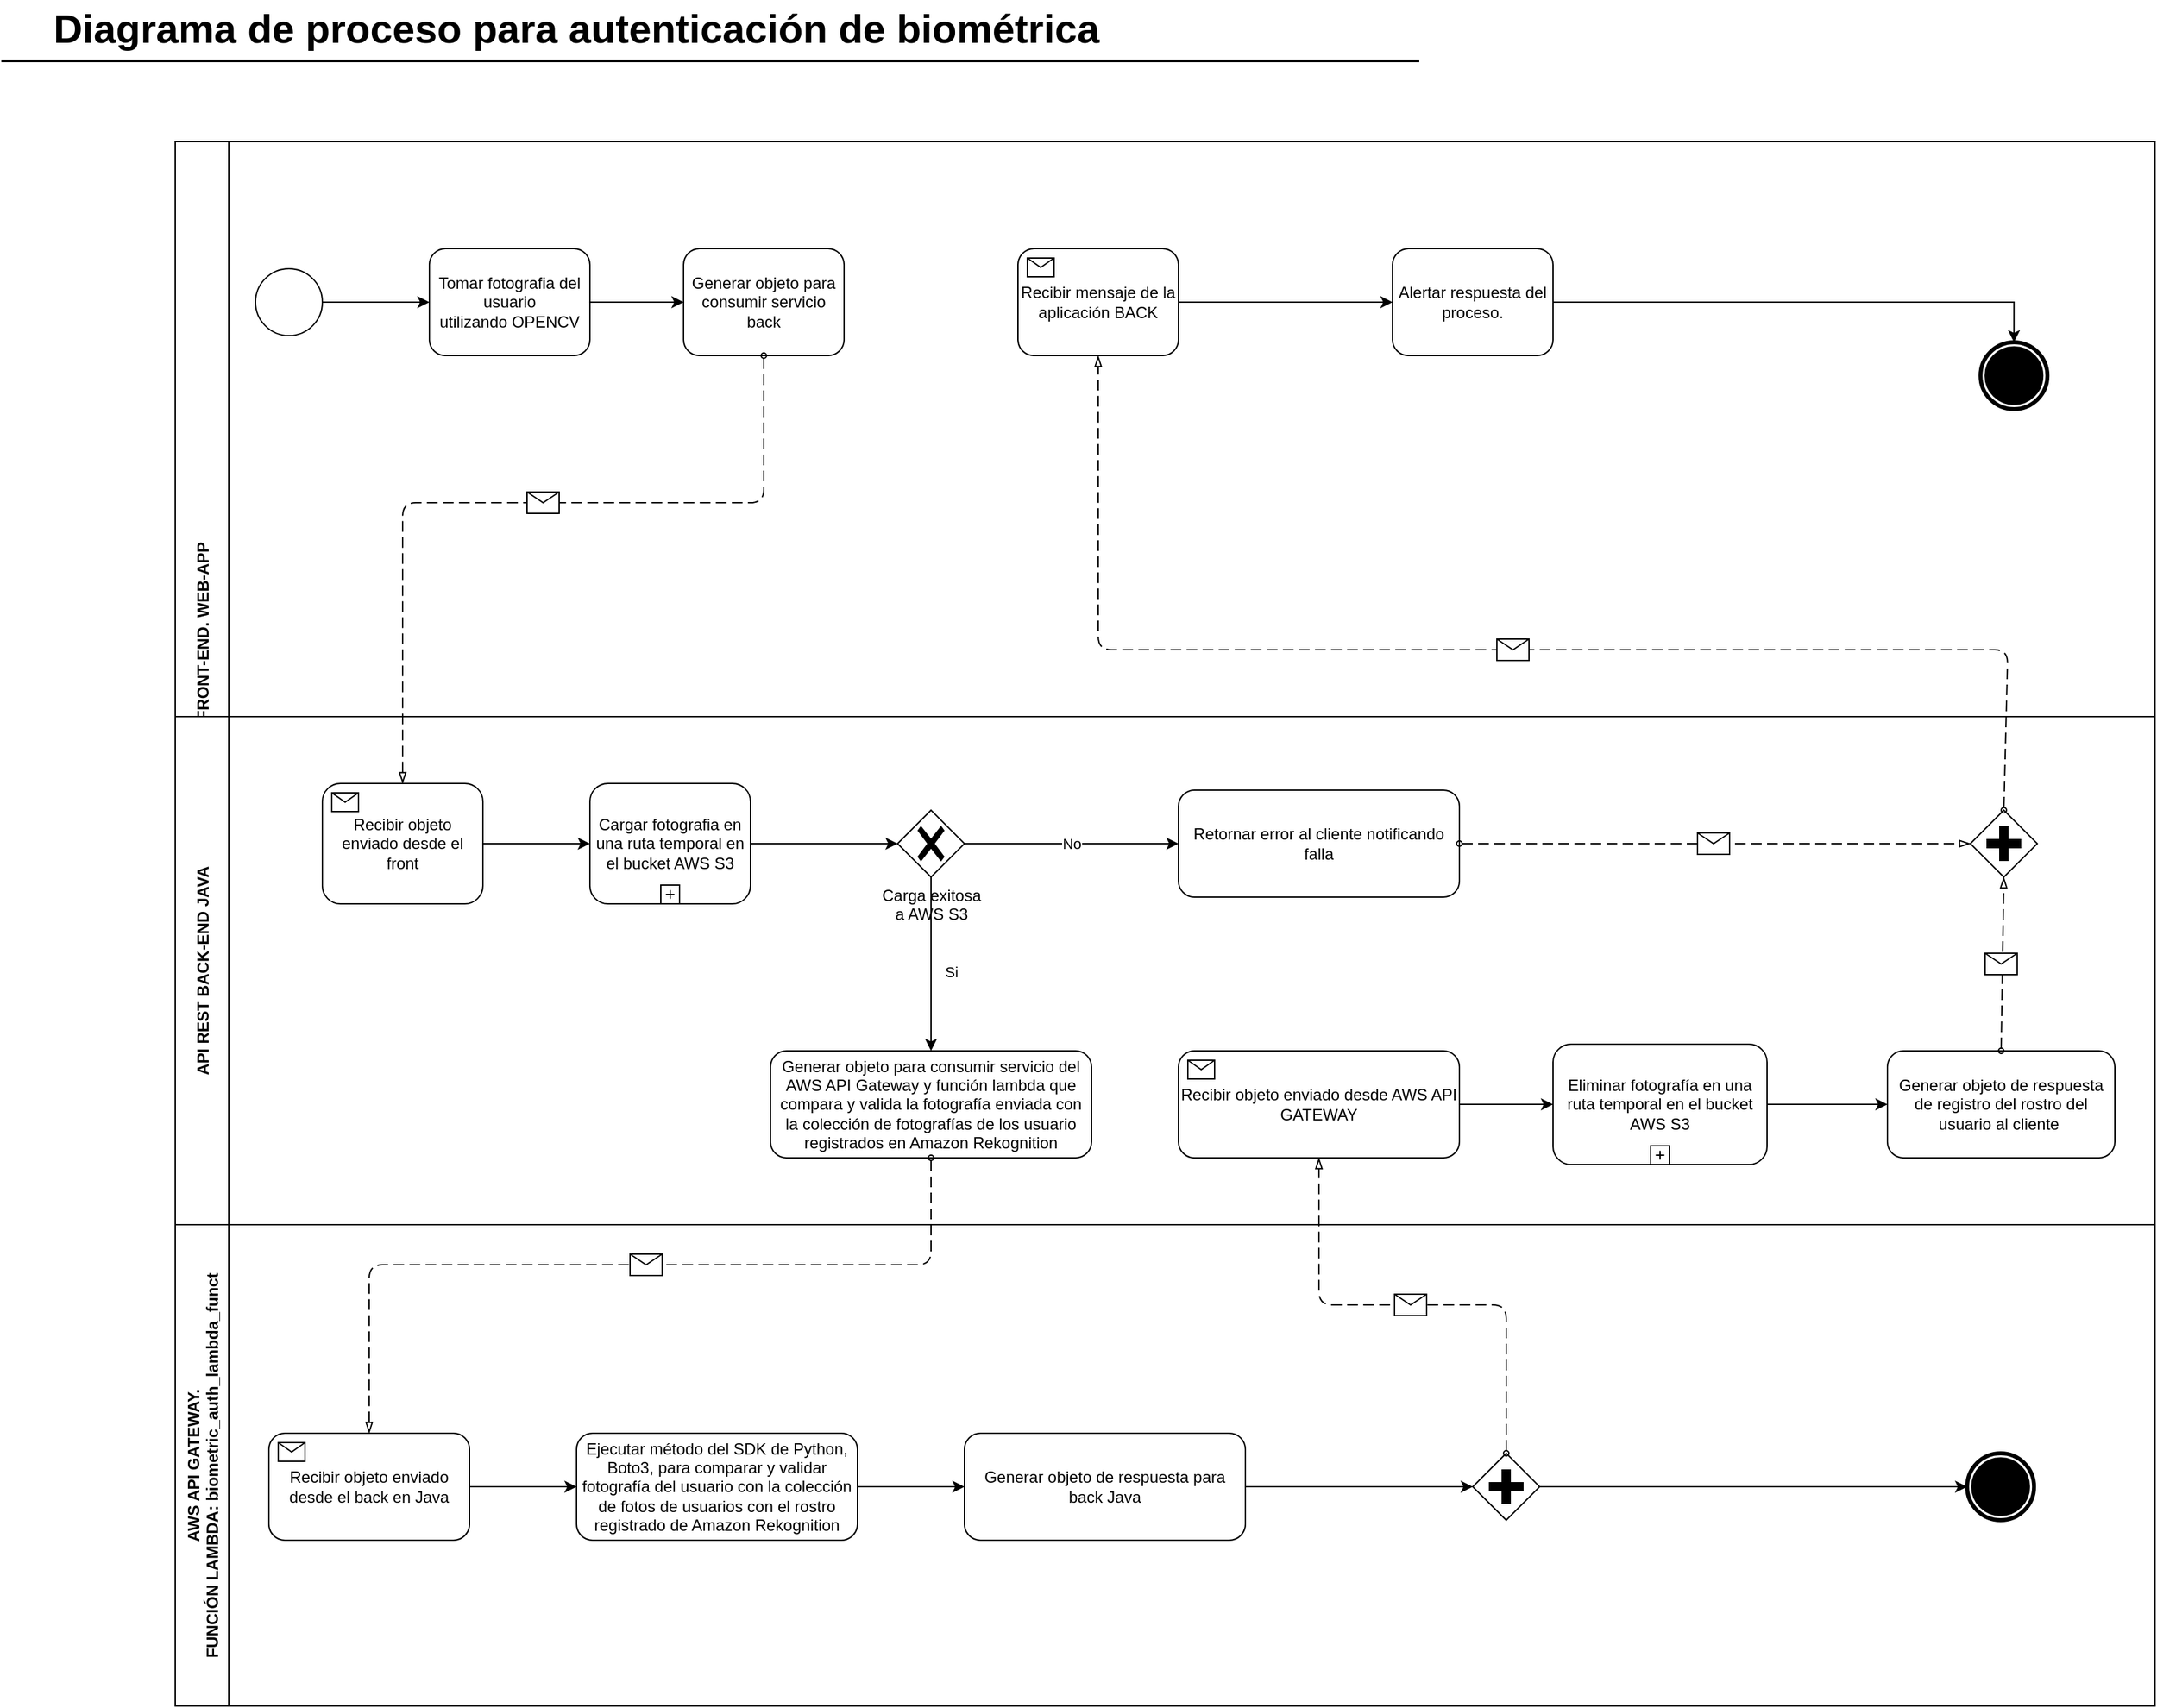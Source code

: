 <mxfile version="14.9.1" type="github">
  <diagram id="WSkJC6NNngoiEzodDmeb" name="Page-1">
    <mxGraphModel dx="1021" dy="529" grid="1" gridSize="10" guides="1" tooltips="1" connect="1" arrows="1" fold="1" page="1" pageScale="1" pageWidth="827" pageHeight="1169" math="0" shadow="0">
      <root>
        <mxCell id="0" />
        <mxCell id="1" parent="0" />
        <mxCell id="y3wNRUAzm8mTdQ6PBOl_-1" value="Recibir mensaje de la aplicación BACK" style="html=1;whiteSpace=wrap;rounded=1;" vertex="1" parent="1">
          <mxGeometry x="780" y="250" width="120" height="80" as="geometry" />
        </mxCell>
        <mxCell id="y3wNRUAzm8mTdQ6PBOl_-2" value="" style="html=1;shape=message;" vertex="1" parent="y3wNRUAzm8mTdQ6PBOl_-1">
          <mxGeometry width="20" height="14" relative="1" as="geometry">
            <mxPoint x="7" y="7" as="offset" />
          </mxGeometry>
        </mxCell>
        <mxCell id="y3wNRUAzm8mTdQ6PBOl_-3" style="edgeStyle=orthogonalEdgeStyle;rounded=0;html=1;jettySize=auto;orthogonalLoop=1;" edge="1" parent="1" source="y3wNRUAzm8mTdQ6PBOl_-34">
          <mxGeometry relative="1" as="geometry">
            <mxPoint x="530.0" y="290" as="targetPoint" />
          </mxGeometry>
        </mxCell>
        <mxCell id="y3wNRUAzm8mTdQ6PBOl_-4" style="edgeStyle=orthogonalEdgeStyle;rounded=0;html=1;jettySize=auto;orthogonalLoop=1;entryX=0;entryY=0.5;entryDx=0;entryDy=0;" edge="1" parent="1" source="y3wNRUAzm8mTdQ6PBOl_-1" target="y3wNRUAzm8mTdQ6PBOl_-31">
          <mxGeometry relative="1" as="geometry">
            <mxPoint x="970" y="290" as="targetPoint" />
          </mxGeometry>
        </mxCell>
        <mxCell id="y3wNRUAzm8mTdQ6PBOl_-5" value="APLICACION FRONT-END. WEB-APP" style="swimlane;horizontal=0;startSize=40;" vertex="1" parent="1">
          <mxGeometry x="150" y="170" width="1480" height="810" as="geometry">
            <mxRectangle x="150" y="170" width="30" height="260" as="alternateBounds" />
          </mxGeometry>
        </mxCell>
        <mxCell id="y3wNRUAzm8mTdQ6PBOl_-6" value="Generar objeto para consumir servicio back" style="shape=ext;rounded=1;html=1;whiteSpace=wrap;" vertex="1" parent="y3wNRUAzm8mTdQ6PBOl_-5">
          <mxGeometry x="380" y="80" width="120" height="80" as="geometry" />
        </mxCell>
        <mxCell id="y3wNRUAzm8mTdQ6PBOl_-7" value="API REST BACK-END JAVA" style="swimlane;horizontal=0;startSize=40;" vertex="1" parent="y3wNRUAzm8mTdQ6PBOl_-5">
          <mxGeometry y="430" width="1480" height="380" as="geometry" />
        </mxCell>
        <mxCell id="y3wNRUAzm8mTdQ6PBOl_-8" value="Recibir objeto enviado desde el front" style="html=1;whiteSpace=wrap;rounded=1;" vertex="1" parent="y3wNRUAzm8mTdQ6PBOl_-7">
          <mxGeometry x="110" y="50" width="120" height="90" as="geometry" />
        </mxCell>
        <mxCell id="y3wNRUAzm8mTdQ6PBOl_-9" value="" style="html=1;shape=message;" vertex="1" parent="y3wNRUAzm8mTdQ6PBOl_-8">
          <mxGeometry width="20" height="14" relative="1" as="geometry">
            <mxPoint x="7" y="7" as="offset" />
          </mxGeometry>
        </mxCell>
        <mxCell id="y3wNRUAzm8mTdQ6PBOl_-10" value="Cargar fotografia en una ruta temporal en el bucket AWS S3" style="html=1;whiteSpace=wrap;rounded=1;" vertex="1" parent="y3wNRUAzm8mTdQ6PBOl_-7">
          <mxGeometry x="310" y="50" width="120" height="90" as="geometry" />
        </mxCell>
        <mxCell id="y3wNRUAzm8mTdQ6PBOl_-11" value="" style="html=1;shape=plus;" vertex="1" parent="y3wNRUAzm8mTdQ6PBOl_-10">
          <mxGeometry x="0.5" y="1" width="14" height="14" relative="1" as="geometry">
            <mxPoint x="-7" y="-14" as="offset" />
          </mxGeometry>
        </mxCell>
        <mxCell id="y3wNRUAzm8mTdQ6PBOl_-12" style="edgeStyle=orthogonalEdgeStyle;rounded=0;html=1;jettySize=auto;orthogonalLoop=1;exitX=1;exitY=0.5;exitDx=0;exitDy=0;entryX=0;entryY=0.5;entryDx=0;entryDy=0;" edge="1" parent="y3wNRUAzm8mTdQ6PBOl_-7" source="y3wNRUAzm8mTdQ6PBOl_-8" target="y3wNRUAzm8mTdQ6PBOl_-10">
          <mxGeometry relative="1" as="geometry">
            <mxPoint x="290" y="55" as="sourcePoint" />
            <mxPoint x="290" y="145" as="targetPoint" />
          </mxGeometry>
        </mxCell>
        <mxCell id="y3wNRUAzm8mTdQ6PBOl_-13" style="edgeStyle=orthogonalEdgeStyle;rounded=0;html=1;jettySize=auto;orthogonalLoop=1;exitX=1;exitY=0.5;exitDx=0;exitDy=0;entryX=0;entryY=0.5;entryDx=0;entryDy=0;entryPerimeter=0;" edge="1" parent="y3wNRUAzm8mTdQ6PBOl_-7" source="y3wNRUAzm8mTdQ6PBOl_-10" target="y3wNRUAzm8mTdQ6PBOl_-14">
          <mxGeometry relative="1" as="geometry">
            <mxPoint x="490" y="95.0" as="sourcePoint" />
            <mxPoint x="580" y="89.41" as="targetPoint" />
          </mxGeometry>
        </mxCell>
        <mxCell id="y3wNRUAzm8mTdQ6PBOl_-14" value="Carga exitosa &lt;br&gt;a AWS S3" style="points=[[0.25,0.25,0],[0.5,0,0],[0.75,0.25,0],[1,0.5,0],[0.75,0.75,0],[0.5,1,0],[0.25,0.75,0],[0,0.5,0]];shape=mxgraph.bpmn.gateway2;html=1;verticalLabelPosition=bottom;labelBackgroundColor=#ffffff;verticalAlign=top;align=center;perimeter=rhombusPerimeter;outlineConnect=0;outline=none;symbol=none;gwType=exclusive;" vertex="1" parent="y3wNRUAzm8mTdQ6PBOl_-7">
          <mxGeometry x="540" y="70" width="50" height="50" as="geometry" />
        </mxCell>
        <mxCell id="y3wNRUAzm8mTdQ6PBOl_-15" value="Si" style="edgeStyle=orthogonalEdgeStyle;rounded=0;html=1;jettySize=auto;orthogonalLoop=1;exitX=0.5;exitY=1;exitDx=0;exitDy=0;exitPerimeter=0;entryX=0.5;entryY=0;entryDx=0;entryDy=0;" edge="1" parent="y3wNRUAzm8mTdQ6PBOl_-7" source="y3wNRUAzm8mTdQ6PBOl_-14" target="y3wNRUAzm8mTdQ6PBOl_-21">
          <mxGeometry x="0.077" y="15" relative="1" as="geometry">
            <mxPoint x="615" y="130" as="sourcePoint" />
            <mxPoint x="580" y="180" as="targetPoint" />
            <Array as="points">
              <mxPoint x="565" y="200" />
            </Array>
            <mxPoint y="1" as="offset" />
          </mxGeometry>
        </mxCell>
        <mxCell id="y3wNRUAzm8mTdQ6PBOl_-16" value="Retornar error al cliente notificando falla" style="shape=ext;rounded=1;html=1;whiteSpace=wrap;" vertex="1" parent="y3wNRUAzm8mTdQ6PBOl_-7">
          <mxGeometry x="750" y="55" width="210" height="80" as="geometry" />
        </mxCell>
        <mxCell id="y3wNRUAzm8mTdQ6PBOl_-17" value="No" style="edgeStyle=orthogonalEdgeStyle;rounded=0;html=1;jettySize=auto;orthogonalLoop=1;exitX=1;exitY=0.5;exitDx=0;exitDy=0;exitPerimeter=0;entryX=0;entryY=0.5;entryDx=0;entryDy=0;" edge="1" parent="y3wNRUAzm8mTdQ6PBOl_-7" source="y3wNRUAzm8mTdQ6PBOl_-14" target="y3wNRUAzm8mTdQ6PBOl_-16">
          <mxGeometry relative="1" as="geometry">
            <mxPoint x="540" y="105.0" as="sourcePoint" />
            <mxPoint x="520" y="200" as="targetPoint" />
          </mxGeometry>
        </mxCell>
        <mxCell id="y3wNRUAzm8mTdQ6PBOl_-18" value="" style="points=[[0.25,0.25,0],[0.5,0,0],[0.75,0.25,0],[1,0.5,0],[0.75,0.75,0],[0.5,1,0],[0.25,0.75,0],[0,0.5,0]];shape=mxgraph.bpmn.gateway2;html=1;verticalLabelPosition=bottom;labelBackgroundColor=#ffffff;verticalAlign=top;align=center;perimeter=rhombusPerimeter;outlineConnect=0;outline=none;symbol=none;gwType=parallel;" vertex="1" parent="y3wNRUAzm8mTdQ6PBOl_-7">
          <mxGeometry x="1342" y="70" width="50" height="50" as="geometry" />
        </mxCell>
        <mxCell id="y3wNRUAzm8mTdQ6PBOl_-19" value="" style="endArrow=blockThin;html=1;labelPosition=left;verticalLabelPosition=middle;align=right;verticalAlign=middle;dashed=1;dashPattern=8 4;endFill=0;startArrow=oval;startFill=0;endSize=6;startSize=4;entryX=0;entryY=0.5;entryDx=0;entryDy=0;entryPerimeter=0;exitX=1;exitY=0.5;exitDx=0;exitDy=0;" edge="1" parent="y3wNRUAzm8mTdQ6PBOl_-7" source="y3wNRUAzm8mTdQ6PBOl_-16" target="y3wNRUAzm8mTdQ6PBOl_-18">
          <mxGeometry relative="1" as="geometry">
            <mxPoint x="860" y="100" as="sourcePoint" />
            <mxPoint x="1210" y="140" as="targetPoint" />
            <Array as="points" />
          </mxGeometry>
        </mxCell>
        <mxCell id="y3wNRUAzm8mTdQ6PBOl_-20" value="" style="shape=message;html=1;outlineConnect=0;labelPosition=left;verticalLabelPosition=middle;align=right;verticalAlign=middle;spacingRight=5;labelBackgroundColor=#ffffff;" vertex="1" parent="y3wNRUAzm8mTdQ6PBOl_-19">
          <mxGeometry width="24" height="16" relative="1" as="geometry">
            <mxPoint x="-13" y="-8" as="offset" />
          </mxGeometry>
        </mxCell>
        <mxCell id="y3wNRUAzm8mTdQ6PBOl_-21" value="Generar objeto para consumir servicio del AWS API Gateway y función lambda que compara y valida la fotografía enviada con la colección de fotografías de los usuario registrados en Amazon Rekognition" style="shape=ext;rounded=1;html=1;whiteSpace=wrap;" vertex="1" parent="y3wNRUAzm8mTdQ6PBOl_-7">
          <mxGeometry x="445" y="250" width="240" height="80" as="geometry" />
        </mxCell>
        <mxCell id="y3wNRUAzm8mTdQ6PBOl_-22" value="Recibir objeto enviado desde AWS API GATEWAY" style="html=1;whiteSpace=wrap;rounded=1;" vertex="1" parent="y3wNRUAzm8mTdQ6PBOl_-7">
          <mxGeometry x="750" y="250" width="210" height="80" as="geometry" />
        </mxCell>
        <mxCell id="y3wNRUAzm8mTdQ6PBOl_-23" value="" style="html=1;shape=message;" vertex="1" parent="y3wNRUAzm8mTdQ6PBOl_-22">
          <mxGeometry width="20" height="14" relative="1" as="geometry">
            <mxPoint x="7" y="7" as="offset" />
          </mxGeometry>
        </mxCell>
        <mxCell id="y3wNRUAzm8mTdQ6PBOl_-24" value="Generar objeto de respuesta de registro del rostro del usuario al cliente&amp;nbsp;" style="shape=ext;rounded=1;html=1;whiteSpace=wrap;" vertex="1" parent="y3wNRUAzm8mTdQ6PBOl_-7">
          <mxGeometry x="1280" y="250" width="170" height="80" as="geometry" />
        </mxCell>
        <mxCell id="y3wNRUAzm8mTdQ6PBOl_-25" style="edgeStyle=orthogonalEdgeStyle;rounded=0;html=1;jettySize=auto;orthogonalLoop=1;exitX=1;exitY=0.5;exitDx=0;exitDy=0;entryX=0;entryY=0.5;entryDx=0;entryDy=0;" edge="1" parent="y3wNRUAzm8mTdQ6PBOl_-7" source="y3wNRUAzm8mTdQ6PBOl_-22" target="y3wNRUAzm8mTdQ6PBOl_-56">
          <mxGeometry relative="1" as="geometry">
            <mxPoint x="1030" y="370.0" as="sourcePoint" />
            <mxPoint x="1140" y="370.0" as="targetPoint" />
          </mxGeometry>
        </mxCell>
        <mxCell id="y3wNRUAzm8mTdQ6PBOl_-26" value="" style="endArrow=blockThin;html=1;labelPosition=left;verticalLabelPosition=middle;align=right;verticalAlign=middle;dashed=1;dashPattern=8 4;endFill=0;startArrow=oval;startFill=0;endSize=6;startSize=4;entryX=0.5;entryY=1;entryDx=0;entryDy=0;entryPerimeter=0;exitX=0.5;exitY=0;exitDx=0;exitDy=0;" edge="1" parent="y3wNRUAzm8mTdQ6PBOl_-7" source="y3wNRUAzm8mTdQ6PBOl_-24" target="y3wNRUAzm8mTdQ6PBOl_-18">
          <mxGeometry relative="1" as="geometry">
            <mxPoint x="1212" y="105.0" as="sourcePoint" />
            <mxPoint x="1352" y="105.0" as="targetPoint" />
            <Array as="points" />
          </mxGeometry>
        </mxCell>
        <mxCell id="y3wNRUAzm8mTdQ6PBOl_-27" value="" style="shape=message;html=1;outlineConnect=0;labelPosition=left;verticalLabelPosition=middle;align=right;verticalAlign=middle;spacingRight=5;labelBackgroundColor=#ffffff;" vertex="1" parent="y3wNRUAzm8mTdQ6PBOl_-26">
          <mxGeometry width="24" height="16" relative="1" as="geometry">
            <mxPoint x="-13" y="-8" as="offset" />
          </mxGeometry>
        </mxCell>
        <mxCell id="y3wNRUAzm8mTdQ6PBOl_-58" value="" style="edgeStyle=orthogonalEdgeStyle;rounded=0;orthogonalLoop=1;jettySize=auto;html=1;exitX=1;exitY=0.5;exitDx=0;exitDy=0;" edge="1" parent="y3wNRUAzm8mTdQ6PBOl_-7" source="y3wNRUAzm8mTdQ6PBOl_-56" target="y3wNRUAzm8mTdQ6PBOl_-24">
          <mxGeometry relative="1" as="geometry" />
        </mxCell>
        <mxCell id="y3wNRUAzm8mTdQ6PBOl_-56" value="Eliminar fotografía en una ruta temporal en el bucket AWS S3" style="html=1;whiteSpace=wrap;rounded=1;" vertex="1" parent="y3wNRUAzm8mTdQ6PBOl_-7">
          <mxGeometry x="1030" y="245" width="160" height="90" as="geometry" />
        </mxCell>
        <mxCell id="y3wNRUAzm8mTdQ6PBOl_-57" value="" style="html=1;shape=plus;" vertex="1" parent="y3wNRUAzm8mTdQ6PBOl_-56">
          <mxGeometry x="0.5" y="1" width="14" height="14" relative="1" as="geometry">
            <mxPoint x="-7" y="-14" as="offset" />
          </mxGeometry>
        </mxCell>
        <mxCell id="y3wNRUAzm8mTdQ6PBOl_-28" value="" style="endArrow=blockThin;html=1;labelPosition=left;verticalLabelPosition=middle;align=right;verticalAlign=middle;dashed=1;dashPattern=8 4;endFill=0;startArrow=oval;startFill=0;endSize=6;startSize=4;exitX=0.5;exitY=1;exitDx=0;exitDy=0;entryX=0.5;entryY=0;entryDx=0;entryDy=0;" edge="1" parent="y3wNRUAzm8mTdQ6PBOl_-5" source="y3wNRUAzm8mTdQ6PBOl_-6" target="y3wNRUAzm8mTdQ6PBOl_-8">
          <mxGeometry relative="1" as="geometry">
            <mxPoint x="280" y="270" as="sourcePoint" />
            <mxPoint x="440" y="270" as="targetPoint" />
            <Array as="points">
              <mxPoint x="440" y="270" />
              <mxPoint x="170" y="270" />
            </Array>
          </mxGeometry>
        </mxCell>
        <mxCell id="y3wNRUAzm8mTdQ6PBOl_-29" value="" style="shape=message;html=1;outlineConnect=0;labelPosition=left;verticalLabelPosition=middle;align=right;verticalAlign=middle;spacingRight=5;labelBackgroundColor=#ffffff;" vertex="1" parent="y3wNRUAzm8mTdQ6PBOl_-28">
          <mxGeometry width="24" height="16" relative="1" as="geometry">
            <mxPoint x="8" y="-8" as="offset" />
          </mxGeometry>
        </mxCell>
        <mxCell id="y3wNRUAzm8mTdQ6PBOl_-30" value="" style="points=[[0.145,0.145,0],[0.5,0,0],[0.855,0.145,0],[1,0.5,0],[0.855,0.855,0],[0.5,1,0],[0.145,0.855,0],[0,0.5,0]];shape=mxgraph.bpmn.event;html=1;verticalLabelPosition=bottom;labelBackgroundColor=#ffffff;verticalAlign=top;align=center;perimeter=ellipsePerimeter;outlineConnect=0;aspect=fixed;outline=end;symbol=terminate;" vertex="1" parent="y3wNRUAzm8mTdQ6PBOl_-5">
          <mxGeometry x="1349.59" y="150" width="50" height="50" as="geometry" />
        </mxCell>
        <mxCell id="y3wNRUAzm8mTdQ6PBOl_-31" value="Alertar respuesta del proceso." style="shape=ext;rounded=1;html=1;whiteSpace=wrap;" vertex="1" parent="y3wNRUAzm8mTdQ6PBOl_-5">
          <mxGeometry x="910" y="80" width="120" height="80" as="geometry" />
        </mxCell>
        <mxCell id="y3wNRUAzm8mTdQ6PBOl_-32" style="edgeStyle=orthogonalEdgeStyle;rounded=0;html=1;jettySize=auto;orthogonalLoop=1;exitX=1;exitY=0.5;exitDx=0;exitDy=0;entryX=0.5;entryY=0;entryDx=0;entryDy=0;entryPerimeter=0;" edge="1" parent="y3wNRUAzm8mTdQ6PBOl_-5" source="y3wNRUAzm8mTdQ6PBOl_-31" target="y3wNRUAzm8mTdQ6PBOl_-30">
          <mxGeometry relative="1" as="geometry">
            <mxPoint x="850" y="130" as="sourcePoint" />
            <mxPoint x="920" y="130" as="targetPoint" />
          </mxGeometry>
        </mxCell>
        <mxCell id="y3wNRUAzm8mTdQ6PBOl_-33" value="" style="shape=mxgraph.bpmn.shape;html=1;verticalLabelPosition=bottom;labelBackgroundColor=#ffffff;verticalAlign=top;perimeter=ellipsePerimeter;outline=standard;symbol=general;" vertex="1" parent="y3wNRUAzm8mTdQ6PBOl_-5">
          <mxGeometry x="60" y="95" width="50" height="50" as="geometry" />
        </mxCell>
        <mxCell id="y3wNRUAzm8mTdQ6PBOl_-34" value="Tomar fotografia del usuario&lt;br&gt;&amp;nbsp;utilizando OPENCV&amp;nbsp;" style="shape=ext;rounded=1;html=1;whiteSpace=wrap;" vertex="1" parent="y3wNRUAzm8mTdQ6PBOl_-5">
          <mxGeometry x="190" y="80" width="120" height="80" as="geometry" />
        </mxCell>
        <mxCell id="y3wNRUAzm8mTdQ6PBOl_-35" style="edgeStyle=orthogonalEdgeStyle;rounded=0;html=1;jettySize=auto;orthogonalLoop=1;" edge="1" parent="y3wNRUAzm8mTdQ6PBOl_-5" source="y3wNRUAzm8mTdQ6PBOl_-33" target="y3wNRUAzm8mTdQ6PBOl_-34">
          <mxGeometry relative="1" as="geometry" />
        </mxCell>
        <mxCell id="y3wNRUAzm8mTdQ6PBOl_-36" value="" style="endArrow=blockThin;html=1;labelPosition=left;verticalLabelPosition=middle;align=right;verticalAlign=middle;dashed=1;dashPattern=8 4;endFill=0;startArrow=oval;startFill=0;endSize=6;startSize=4;exitX=0.5;exitY=0;exitDx=0;exitDy=0;exitPerimeter=0;entryX=0.5;entryY=1;entryDx=0;entryDy=0;" edge="1" parent="1" source="y3wNRUAzm8mTdQ6PBOl_-18" target="y3wNRUAzm8mTdQ6PBOl_-1">
          <mxGeometry relative="1" as="geometry">
            <mxPoint x="947" y="810.0" as="sourcePoint" />
            <mxPoint x="1060" y="490" as="targetPoint" />
            <Array as="points">
              <mxPoint x="1520" y="550" />
              <mxPoint x="840" y="550" />
            </Array>
          </mxGeometry>
        </mxCell>
        <mxCell id="y3wNRUAzm8mTdQ6PBOl_-37" value="" style="shape=message;html=1;outlineConnect=0;labelPosition=left;verticalLabelPosition=middle;align=right;verticalAlign=middle;spacingRight=5;labelBackgroundColor=#ffffff;" vertex="1" parent="y3wNRUAzm8mTdQ6PBOl_-36">
          <mxGeometry width="24" height="16" relative="1" as="geometry">
            <mxPoint x="8" y="-8" as="offset" />
          </mxGeometry>
        </mxCell>
        <mxCell id="y3wNRUAzm8mTdQ6PBOl_-38" value="AWS API GATEWAY. &#xa;FUNCIÓN LAMBDA: biometric_auth_lambda_funct" style="swimlane;horizontal=0;startSize=40;" vertex="1" parent="1">
          <mxGeometry x="150" y="980" width="1480" height="360" as="geometry" />
        </mxCell>
        <mxCell id="y3wNRUAzm8mTdQ6PBOl_-39" value="Recibir objeto enviado desde el back en Java" style="html=1;whiteSpace=wrap;rounded=1;" vertex="1" parent="y3wNRUAzm8mTdQ6PBOl_-38">
          <mxGeometry x="70" y="156" width="150" height="80" as="geometry" />
        </mxCell>
        <mxCell id="y3wNRUAzm8mTdQ6PBOl_-40" value="" style="html=1;shape=message;" vertex="1" parent="y3wNRUAzm8mTdQ6PBOl_-39">
          <mxGeometry width="20" height="14" relative="1" as="geometry">
            <mxPoint x="7" y="7" as="offset" />
          </mxGeometry>
        </mxCell>
        <mxCell id="y3wNRUAzm8mTdQ6PBOl_-41" value="Ejecutar método del SDK de Python, Boto3, para comparar y validar fotografía del usuario con la colección de fotos de usuarios con el rostro registrado de Amazon Rekognition" style="shape=ext;rounded=1;html=1;whiteSpace=wrap;" vertex="1" parent="y3wNRUAzm8mTdQ6PBOl_-38">
          <mxGeometry x="300" y="156" width="210" height="80" as="geometry" />
        </mxCell>
        <mxCell id="y3wNRUAzm8mTdQ6PBOl_-42" style="edgeStyle=orthogonalEdgeStyle;rounded=0;html=1;jettySize=auto;orthogonalLoop=1;exitX=1;exitY=0.5;exitDx=0;exitDy=0;entryX=0;entryY=0.5;entryDx=0;entryDy=0;" edge="1" parent="y3wNRUAzm8mTdQ6PBOl_-38" source="y3wNRUAzm8mTdQ6PBOl_-39" target="y3wNRUAzm8mTdQ6PBOl_-41">
          <mxGeometry relative="1" as="geometry">
            <mxPoint x="260" y="179.41" as="sourcePoint" />
            <mxPoint x="340" y="179.41" as="targetPoint" />
          </mxGeometry>
        </mxCell>
        <mxCell id="y3wNRUAzm8mTdQ6PBOl_-43" value="Generar objeto de respuesta para back Java" style="shape=ext;rounded=1;html=1;whiteSpace=wrap;" vertex="1" parent="y3wNRUAzm8mTdQ6PBOl_-38">
          <mxGeometry x="590" y="156" width="210" height="80" as="geometry" />
        </mxCell>
        <mxCell id="y3wNRUAzm8mTdQ6PBOl_-44" style="edgeStyle=orthogonalEdgeStyle;rounded=0;html=1;jettySize=auto;orthogonalLoop=1;exitX=1;exitY=0.5;exitDx=0;exitDy=0;entryX=0;entryY=0.5;entryDx=0;entryDy=0;" edge="1" parent="y3wNRUAzm8mTdQ6PBOl_-38" source="y3wNRUAzm8mTdQ6PBOl_-41" target="y3wNRUAzm8mTdQ6PBOl_-43">
          <mxGeometry relative="1" as="geometry">
            <mxPoint x="570" y="195.41" as="sourcePoint" />
            <mxPoint x="630" y="200" as="targetPoint" />
          </mxGeometry>
        </mxCell>
        <mxCell id="y3wNRUAzm8mTdQ6PBOl_-45" value="" style="points=[[0.25,0.25,0],[0.5,0,0],[0.75,0.25,0],[1,0.5,0],[0.75,0.75,0],[0.5,1,0],[0.25,0.75,0],[0,0.5,0]];shape=mxgraph.bpmn.gateway2;html=1;verticalLabelPosition=bottom;labelBackgroundColor=#ffffff;verticalAlign=top;align=center;perimeter=rhombusPerimeter;outlineConnect=0;outline=none;symbol=none;gwType=parallel;" vertex="1" parent="y3wNRUAzm8mTdQ6PBOl_-38">
          <mxGeometry x="970" y="171" width="50" height="50" as="geometry" />
        </mxCell>
        <mxCell id="y3wNRUAzm8mTdQ6PBOl_-46" style="edgeStyle=orthogonalEdgeStyle;rounded=0;html=1;jettySize=auto;orthogonalLoop=1;exitX=1;exitY=0.5;exitDx=0;exitDy=0;entryX=0;entryY=0.5;entryDx=0;entryDy=0;entryPerimeter=0;" edge="1" parent="y3wNRUAzm8mTdQ6PBOl_-38" source="y3wNRUAzm8mTdQ6PBOl_-43" target="y3wNRUAzm8mTdQ6PBOl_-45">
          <mxGeometry relative="1" as="geometry">
            <mxPoint x="850" y="208.82" as="sourcePoint" />
            <mxPoint x="945" y="196" as="targetPoint" />
          </mxGeometry>
        </mxCell>
        <mxCell id="y3wNRUAzm8mTdQ6PBOl_-47" value="" style="points=[[0.145,0.145,0],[0.5,0,0],[0.855,0.145,0],[1,0.5,0],[0.855,0.855,0],[0.5,1,0],[0.145,0.855,0],[0,0.5,0]];shape=mxgraph.bpmn.event;html=1;verticalLabelPosition=bottom;labelBackgroundColor=#ffffff;verticalAlign=top;align=center;perimeter=ellipsePerimeter;outlineConnect=0;aspect=fixed;outline=end;symbol=terminate;" vertex="1" parent="y3wNRUAzm8mTdQ6PBOl_-38">
          <mxGeometry x="1339.59" y="171" width="50" height="50" as="geometry" />
        </mxCell>
        <mxCell id="y3wNRUAzm8mTdQ6PBOl_-48" style="edgeStyle=orthogonalEdgeStyle;rounded=0;html=1;jettySize=auto;orthogonalLoop=1;entryX=0;entryY=0.5;entryDx=0;entryDy=0;entryPerimeter=0;exitX=1;exitY=0.5;exitDx=0;exitDy=0;exitPerimeter=0;" edge="1" parent="y3wNRUAzm8mTdQ6PBOl_-38" source="y3wNRUAzm8mTdQ6PBOl_-45" target="y3wNRUAzm8mTdQ6PBOl_-47">
          <mxGeometry relative="1" as="geometry">
            <mxPoint x="1020" y="196" as="sourcePoint" />
            <mxPoint x="960" y="206" as="targetPoint" />
          </mxGeometry>
        </mxCell>
        <mxCell id="y3wNRUAzm8mTdQ6PBOl_-49" value="" style="endArrow=blockThin;html=1;labelPosition=left;verticalLabelPosition=middle;align=right;verticalAlign=middle;dashed=1;dashPattern=8 4;endFill=0;startArrow=oval;startFill=0;endSize=6;startSize=4;entryX=0.5;entryY=0;entryDx=0;entryDy=0;exitX=0.5;exitY=1;exitDx=0;exitDy=0;" edge="1" parent="1" source="y3wNRUAzm8mTdQ6PBOl_-21" target="y3wNRUAzm8mTdQ6PBOl_-39">
          <mxGeometry relative="1" as="geometry">
            <mxPoint x="650" y="890" as="sourcePoint" />
            <mxPoint x="450" y="840" as="targetPoint" />
            <Array as="points">
              <mxPoint x="715" y="1010" />
              <mxPoint x="295" y="1010" />
            </Array>
          </mxGeometry>
        </mxCell>
        <mxCell id="y3wNRUAzm8mTdQ6PBOl_-50" value="" style="shape=message;html=1;outlineConnect=0;labelPosition=left;verticalLabelPosition=middle;align=right;verticalAlign=middle;spacingRight=5;labelBackgroundColor=#ffffff;" vertex="1" parent="y3wNRUAzm8mTdQ6PBOl_-49">
          <mxGeometry width="24" height="16" relative="1" as="geometry">
            <mxPoint x="8" y="-8" as="offset" />
          </mxGeometry>
        </mxCell>
        <mxCell id="y3wNRUAzm8mTdQ6PBOl_-51" value="" style="endArrow=blockThin;html=1;labelPosition=left;verticalLabelPosition=middle;align=right;verticalAlign=middle;dashed=1;dashPattern=8 4;endFill=0;startArrow=oval;startFill=0;endSize=6;startSize=4;entryX=0.5;entryY=1;entryDx=0;entryDy=0;exitX=0.5;exitY=0;exitDx=0;exitDy=0;exitPerimeter=0;" edge="1" parent="1" source="y3wNRUAzm8mTdQ6PBOl_-45" target="y3wNRUAzm8mTdQ6PBOl_-22">
          <mxGeometry relative="1" as="geometry">
            <mxPoint x="1170" y="800" as="sourcePoint" />
            <mxPoint x="915" y="810" as="targetPoint" />
            <Array as="points">
              <mxPoint x="1145" y="1040" />
              <mxPoint x="1005" y="1040" />
            </Array>
          </mxGeometry>
        </mxCell>
        <mxCell id="y3wNRUAzm8mTdQ6PBOl_-52" value="" style="shape=message;html=1;outlineConnect=0;labelPosition=left;verticalLabelPosition=middle;align=right;verticalAlign=middle;spacingRight=5;labelBackgroundColor=#ffffff;" vertex="1" parent="y3wNRUAzm8mTdQ6PBOl_-51">
          <mxGeometry width="24" height="16" relative="1" as="geometry">
            <mxPoint x="-14" y="-8" as="offset" />
          </mxGeometry>
        </mxCell>
        <mxCell id="y3wNRUAzm8mTdQ6PBOl_-53" value="Diagrama de proceso para autenticación de biométrica" style="text;html=1;resizable=0;points=[];autosize=1;align=left;verticalAlign=top;spacingTop=-4;fontSize=30;fontStyle=1" vertex="1" parent="1">
          <mxGeometry x="56.5" y="64.5" width="800" height="40" as="geometry" />
        </mxCell>
        <mxCell id="y3wNRUAzm8mTdQ6PBOl_-54" value="" style="line;strokeWidth=2;html=1;fontSize=14;" vertex="1" parent="1">
          <mxGeometry x="20" y="104.5" width="1060" height="10" as="geometry" />
        </mxCell>
      </root>
    </mxGraphModel>
  </diagram>
</mxfile>
